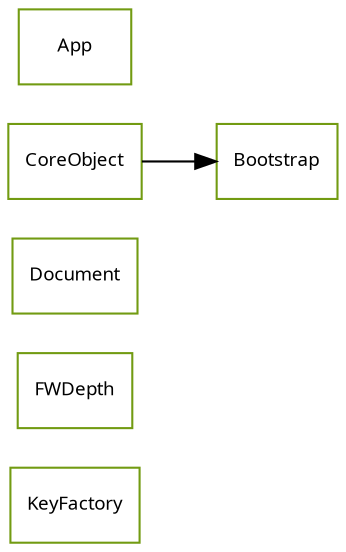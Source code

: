 strict digraph class_diagram {
  rankdir=LR;
  TypeKeyFactory[
    label="KeyFactory",
    URL="KeyFactory.html",
    tooltip="com.sekati.core.KeyFactory",
    fontname="Verdana",
    fontsize="9"
    color="#729b12"
    shape="record"
  ];
  TypeFWDepth[
    label="FWDepth",
    URL="FWDepth.html",
    tooltip="com.sekati.core.FWDepth",
    fontname="Verdana",
    fontsize="9"
    color="#729b12"
    shape="record"
  ];
  TypeDocument[
    label="Document",
    URL="Document.html",
    tooltip="com.sekati.core.Document",
    fontname="Verdana",
    fontsize="9"
    color="#729b12"
    shape="record"
  ];
  TypeCoreObject[
    label="CoreObject",
    URL="CoreObject.html",
    tooltip="com.sekati.core.CoreObject",
    fontname="Verdana",
    fontsize="9"
    color="#729b12"
    shape="record"
  ];
  TypeBootstrap[
    label="Bootstrap",
    URL="Bootstrap.html",
    tooltip="com.sekati.core.Bootstrap",
    fontname="Verdana",
    fontsize="9"
    color="#729b12"
    shape="record"
  ];
  TypeApp[
    label="App",
    URL="App.html",
    tooltip="com.sekati.core.App",
    fontname="Verdana",
    fontsize="9"
    color="#729b12"
    shape="record"
  ];
  TypeCoreObject -> TypeBootstrap;
}
